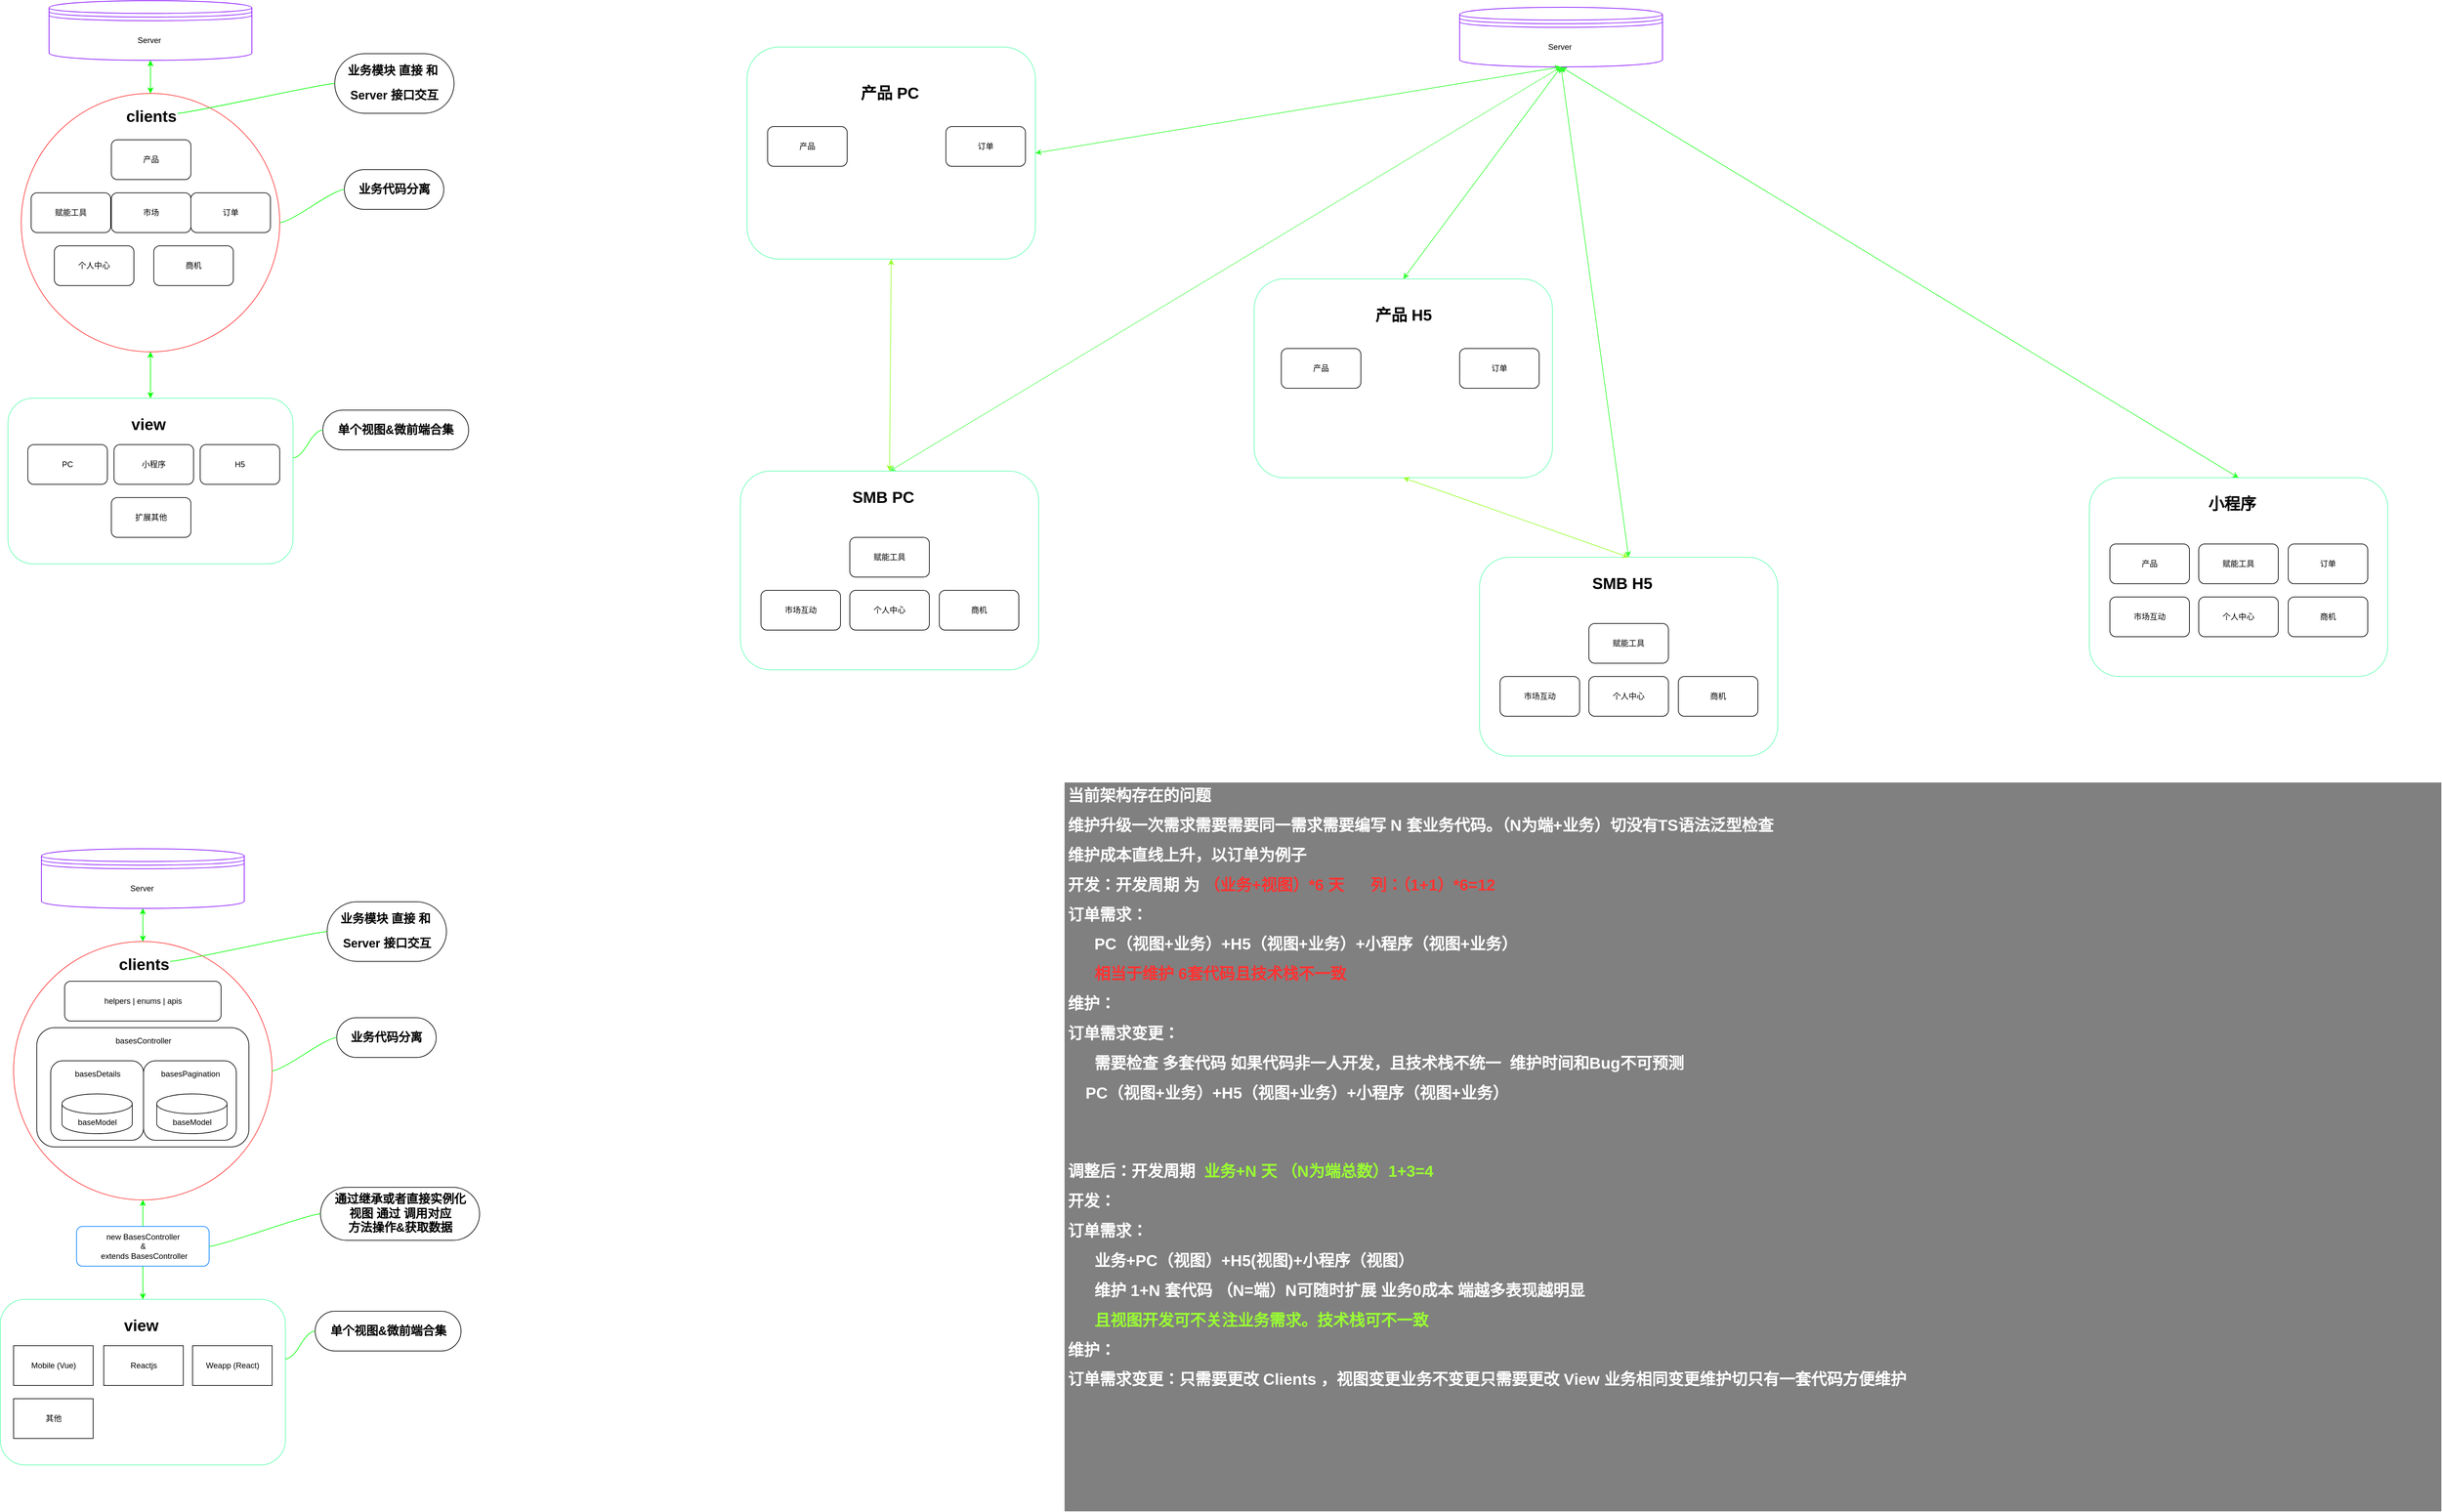 <mxfile>
    <diagram id="yfga_TLR9oVwcaI-TNAI" name="第 1 页">
        <mxGraphModel dx="2140" dy="1635" grid="1" gridSize="10" guides="1" tooltips="1" connect="1" arrows="1" fold="1" page="1" pageScale="1" pageWidth="827" pageHeight="1169" math="0" shadow="0">
            <root>
                <mxCell id="0"/>
                <mxCell id="1" parent="0"/>
                <mxCell id="89" style="edgeStyle=orthogonalEdgeStyle;rounded=0;orthogonalLoop=1;jettySize=auto;html=1;strokeColor=#00FF00;" parent="1" source="76" edge="1">
                    <mxGeometry relative="1" as="geometry">
                        <mxPoint x="275" y="530" as="targetPoint"/>
                    </mxGeometry>
                </mxCell>
                <mxCell id="76" value="" style="rounded=1;whiteSpace=wrap;html=1;strokeColor=#66FFB3;" parent="1" vertex="1">
                    <mxGeometry x="60" y="600" width="430" height="250" as="geometry"/>
                </mxCell>
                <mxCell id="80" style="edgeStyle=orthogonalEdgeStyle;rounded=0;orthogonalLoop=1;jettySize=auto;html=1;entryX=0.5;entryY=0;entryDx=0;entryDy=0;strokeColor=#00FF00;" parent="1" source="26" target="76" edge="1">
                    <mxGeometry relative="1" as="geometry"/>
                </mxCell>
                <mxCell id="88" style="edgeStyle=orthogonalEdgeStyle;rounded=0;orthogonalLoop=1;jettySize=auto;html=1;entryX=0.5;entryY=1;entryDx=0;entryDy=0;strokeColor=#00FF00;" parent="1" source="26" target="51" edge="1">
                    <mxGeometry relative="1" as="geometry"/>
                </mxCell>
                <object label="" id="26">
                    <mxCell style="ellipse;whiteSpace=wrap;html=1;aspect=fixed;strokeColor=#FF3333;" parent="1" vertex="1">
                        <mxGeometry x="80" y="140" width="390" height="390" as="geometry"/>
                    </mxCell>
                </object>
                <mxCell id="28" value="&lt;h1&gt;view&amp;nbsp;&lt;/h1&gt;" style="text;html=1;resizable=0;autosize=1;align=center;verticalAlign=middle;points=[];fillColor=none;strokeColor=none;rounded=0;" parent="1" vertex="1">
                    <mxGeometry x="240" y="615" width="70" height="50" as="geometry"/>
                </mxCell>
                <mxCell id="52" style="edgeStyle=orthogonalEdgeStyle;rounded=0;orthogonalLoop=1;jettySize=auto;html=1;entryX=0.5;entryY=0;entryDx=0;entryDy=0;strokeColor=#00FF00;" parent="1" source="51" target="26" edge="1">
                    <mxGeometry relative="1" as="geometry"/>
                </mxCell>
                <mxCell id="51" value="Server&amp;nbsp;" style="shape=datastore;whiteSpace=wrap;html=1;strokeColor=#7F00FF;" parent="1" vertex="1">
                    <mxGeometry x="122" width="306" height="90" as="geometry"/>
                </mxCell>
                <mxCell id="81" value="&lt;h1&gt;clients&lt;/h1&gt;" style="text;html=1;resizable=0;autosize=1;align=center;verticalAlign=middle;points=[];fillColor=none;strokeColor=none;rounded=0;" parent="1" vertex="1">
                    <mxGeometry x="231" y="150" width="90" height="50" as="geometry"/>
                </mxCell>
                <mxCell id="92" value="&lt;h2&gt;业务代码分离&lt;br&gt;&lt;/h2&gt;" style="whiteSpace=wrap;html=1;rounded=1;arcSize=50;align=center;verticalAlign=middle;strokeWidth=1;autosize=1;spacing=4;treeFolding=1;treeMoving=1;newEdgeStyle={&quot;edgeStyle&quot;:&quot;entityRelationEdgeStyle&quot;,&quot;startArrow&quot;:&quot;none&quot;,&quot;endArrow&quot;:&quot;none&quot;,&quot;segment&quot;:10,&quot;curved&quot;:1};" parent="1" vertex="1">
                    <mxGeometry x="567.5" y="255" width="150" height="60" as="geometry"/>
                </mxCell>
                <mxCell id="93" value="" style="edgeStyle=entityRelationEdgeStyle;startArrow=none;endArrow=none;segment=10;curved=1;strokeColor=#00FF00;" parent="1" source="26" target="92" edge="1">
                    <mxGeometry relative="1" as="geometry">
                        <mxPoint x="452" y="260" as="sourcePoint"/>
                    </mxGeometry>
                </mxCell>
                <mxCell id="94" value="&lt;h2&gt;业务模块 直接 和&amp;nbsp;&lt;/h2&gt;&lt;h2&gt;Server 接口交互&lt;/h2&gt;" style="whiteSpace=wrap;html=1;rounded=1;arcSize=50;align=center;verticalAlign=middle;strokeWidth=1;autosize=1;spacing=4;treeFolding=1;treeMoving=1;newEdgeStyle={&quot;edgeStyle&quot;:&quot;entityRelationEdgeStyle&quot;,&quot;startArrow&quot;:&quot;none&quot;,&quot;endArrow&quot;:&quot;none&quot;,&quot;segment&quot;:10,&quot;curved&quot;:1};" parent="1" vertex="1">
                    <mxGeometry x="553" y="80" width="180" height="90" as="geometry"/>
                </mxCell>
                <mxCell id="95" value="" style="edgeStyle=entityRelationEdgeStyle;startArrow=none;endArrow=none;segment=10;curved=1;strokeColor=#00FF00;" parent="1" target="94" edge="1">
                    <mxGeometry relative="1" as="geometry">
                        <mxPoint x="316" y="170" as="sourcePoint"/>
                    </mxGeometry>
                </mxCell>
                <mxCell id="97" value="&lt;h2&gt;单个视图&amp;amp;微前端合集&lt;/h2&gt;" style="whiteSpace=wrap;html=1;rounded=1;arcSize=50;align=center;verticalAlign=middle;strokeWidth=1;autosize=1;spacing=4;treeFolding=1;treeMoving=1;newEdgeStyle={&quot;edgeStyle&quot;:&quot;entityRelationEdgeStyle&quot;,&quot;startArrow&quot;:&quot;none&quot;,&quot;endArrow&quot;:&quot;none&quot;,&quot;segment&quot;:10,&quot;curved&quot;:1};" parent="1" vertex="1">
                    <mxGeometry x="535" y="618" width="220" height="60" as="geometry"/>
                </mxCell>
                <mxCell id="98" value="" style="edgeStyle=entityRelationEdgeStyle;startArrow=none;endArrow=none;segment=10;curved=1;strokeColor=#00FF00;" parent="1" target="97" edge="1">
                    <mxGeometry relative="1" as="geometry">
                        <mxPoint x="490" y="690" as="sourcePoint"/>
                    </mxGeometry>
                </mxCell>
                <mxCell id="99" value="产品" style="rounded=1;whiteSpace=wrap;html=1;" parent="1" vertex="1">
                    <mxGeometry x="216" y="210" width="120" height="60" as="geometry"/>
                </mxCell>
                <mxCell id="100" value="赋能工具" style="rounded=1;whiteSpace=wrap;html=1;" parent="1" vertex="1">
                    <mxGeometry x="95" y="290" width="120" height="60" as="geometry"/>
                </mxCell>
                <mxCell id="101" value="市场" style="rounded=1;whiteSpace=wrap;html=1;" parent="1" vertex="1">
                    <mxGeometry x="216" y="290" width="120" height="60" as="geometry"/>
                </mxCell>
                <mxCell id="102" value="订单" style="rounded=1;whiteSpace=wrap;html=1;" parent="1" vertex="1">
                    <mxGeometry x="336" y="290" width="120" height="60" as="geometry"/>
                </mxCell>
                <mxCell id="103" value="个人中心" style="rounded=1;whiteSpace=wrap;html=1;" parent="1" vertex="1">
                    <mxGeometry x="130" y="370" width="120" height="60" as="geometry"/>
                </mxCell>
                <mxCell id="104" value="PC" style="rounded=1;whiteSpace=wrap;html=1;" parent="1" vertex="1">
                    <mxGeometry x="90" y="670" width="120" height="60" as="geometry"/>
                </mxCell>
                <mxCell id="105" value="小程序" style="rounded=1;whiteSpace=wrap;html=1;" parent="1" vertex="1">
                    <mxGeometry x="220" y="670" width="120" height="60" as="geometry"/>
                </mxCell>
                <mxCell id="106" value="H5" style="rounded=1;whiteSpace=wrap;html=1;" parent="1" vertex="1">
                    <mxGeometry x="350" y="670" width="120" height="60" as="geometry"/>
                </mxCell>
                <mxCell id="107" value="扩展其他" style="rounded=1;whiteSpace=wrap;html=1;" parent="1" vertex="1">
                    <mxGeometry x="216" y="750" width="120" height="60" as="geometry"/>
                </mxCell>
                <mxCell id="108" value="Server&amp;nbsp;" style="shape=datastore;whiteSpace=wrap;html=1;strokeColor=#7F00FF;" parent="1" vertex="1">
                    <mxGeometry x="2250" y="10" width="306" height="90" as="geometry"/>
                </mxCell>
                <mxCell id="109" value="" style="rounded=1;whiteSpace=wrap;html=1;strokeColor=#66FFB3;" parent="1" vertex="1">
                    <mxGeometry x="1165" y="710" width="450" height="300" as="geometry"/>
                </mxCell>
                <mxCell id="113" value="赋能工具" style="rounded=1;whiteSpace=wrap;html=1;" parent="1" vertex="1">
                    <mxGeometry x="1330" y="810" width="120" height="60" as="geometry"/>
                </mxCell>
                <mxCell id="114" value="市场互动" style="rounded=1;whiteSpace=wrap;html=1;" parent="1" vertex="1">
                    <mxGeometry x="1196" y="890" width="120" height="60" as="geometry"/>
                </mxCell>
                <mxCell id="116" value="个人中心" style="rounded=1;whiteSpace=wrap;html=1;" parent="1" vertex="1">
                    <mxGeometry x="1330" y="890" width="120" height="60" as="geometry"/>
                </mxCell>
                <mxCell id="117" value="SMB PC" style="text;strokeColor=none;fillColor=none;html=1;fontSize=24;fontStyle=1;verticalAlign=middle;align=center;" parent="1" vertex="1">
                    <mxGeometry x="1330" y="730" width="100" height="40" as="geometry"/>
                </mxCell>
                <mxCell id="121" value="商机" style="rounded=1;whiteSpace=wrap;html=1;" parent="1" vertex="1">
                    <mxGeometry x="1465" y="890" width="120" height="60" as="geometry"/>
                </mxCell>
                <mxCell id="122" value="商机" style="rounded=1;whiteSpace=wrap;html=1;" parent="1" vertex="1">
                    <mxGeometry x="280" y="370" width="120" height="60" as="geometry"/>
                </mxCell>
                <mxCell id="124" value="" style="rounded=1;whiteSpace=wrap;html=1;strokeColor=#66FFB3;" parent="1" vertex="1">
                    <mxGeometry x="2280" y="840" width="450" height="300" as="geometry"/>
                </mxCell>
                <mxCell id="125" value="SMB H5" style="text;strokeColor=none;fillColor=none;html=1;fontSize=24;fontStyle=1;verticalAlign=middle;align=center;" parent="1" vertex="1">
                    <mxGeometry x="2445" y="860" width="100" height="40" as="geometry"/>
                </mxCell>
                <mxCell id="127" value="市场互动" style="rounded=1;whiteSpace=wrap;html=1;" parent="1" vertex="1">
                    <mxGeometry x="2311" y="1020" width="120" height="60" as="geometry"/>
                </mxCell>
                <mxCell id="128" value="个人中心" style="rounded=1;whiteSpace=wrap;html=1;" parent="1" vertex="1">
                    <mxGeometry x="2445" y="1020" width="120" height="60" as="geometry"/>
                </mxCell>
                <mxCell id="129" value="赋能工具" style="rounded=1;whiteSpace=wrap;html=1;" parent="1" vertex="1">
                    <mxGeometry x="2445" y="940" width="120" height="60" as="geometry"/>
                </mxCell>
                <mxCell id="131" value="商机" style="rounded=1;whiteSpace=wrap;html=1;" parent="1" vertex="1">
                    <mxGeometry x="2580" y="1020" width="120" height="60" as="geometry"/>
                </mxCell>
                <mxCell id="132" value="" style="rounded=1;whiteSpace=wrap;html=1;strokeColor=#66FFB3;" parent="1" vertex="1">
                    <mxGeometry x="3200" y="720" width="450" height="300" as="geometry"/>
                </mxCell>
                <mxCell id="133" value="小程序" style="text;strokeColor=none;fillColor=none;html=1;fontSize=24;fontStyle=1;verticalAlign=middle;align=center;" parent="1" vertex="1">
                    <mxGeometry x="3365" y="740" width="100" height="40" as="geometry"/>
                </mxCell>
                <mxCell id="134" value="产品" style="rounded=1;whiteSpace=wrap;html=1;" parent="1" vertex="1">
                    <mxGeometry x="3231" y="820" width="120" height="60" as="geometry"/>
                </mxCell>
                <mxCell id="135" value="市场互动" style="rounded=1;whiteSpace=wrap;html=1;" parent="1" vertex="1">
                    <mxGeometry x="3231" y="900" width="120" height="60" as="geometry"/>
                </mxCell>
                <mxCell id="136" value="个人中心" style="rounded=1;whiteSpace=wrap;html=1;" parent="1" vertex="1">
                    <mxGeometry x="3365" y="900" width="120" height="60" as="geometry"/>
                </mxCell>
                <mxCell id="137" value="赋能工具" style="rounded=1;whiteSpace=wrap;html=1;" parent="1" vertex="1">
                    <mxGeometry x="3365" y="820" width="120" height="60" as="geometry"/>
                </mxCell>
                <mxCell id="138" value="订单" style="rounded=1;whiteSpace=wrap;html=1;" parent="1" vertex="1">
                    <mxGeometry x="3500" y="820" width="120" height="60" as="geometry"/>
                </mxCell>
                <mxCell id="139" value="商机" style="rounded=1;whiteSpace=wrap;html=1;" parent="1" vertex="1">
                    <mxGeometry x="3500" y="900" width="120" height="60" as="geometry"/>
                </mxCell>
                <mxCell id="141" value="" style="rounded=1;whiteSpace=wrap;html=1;strokeColor=#66FFB3;" parent="1" vertex="1">
                    <mxGeometry x="1175" y="70" width="435" height="320" as="geometry"/>
                </mxCell>
                <mxCell id="142" value="产品" style="rounded=1;whiteSpace=wrap;html=1;" parent="1" vertex="1">
                    <mxGeometry x="1206" y="190" width="120" height="60" as="geometry"/>
                </mxCell>
                <mxCell id="143" value="订单" style="rounded=1;whiteSpace=wrap;html=1;" parent="1" vertex="1">
                    <mxGeometry x="1475" y="190" width="120" height="60" as="geometry"/>
                </mxCell>
                <mxCell id="144" value="产品 PC" style="text;strokeColor=none;fillColor=none;html=1;fontSize=24;fontStyle=1;verticalAlign=middle;align=center;" parent="1" vertex="1">
                    <mxGeometry x="1340" y="120" width="100" height="40" as="geometry"/>
                </mxCell>
                <mxCell id="145" value="" style="rounded=1;whiteSpace=wrap;html=1;strokeColor=#66FFB3;" parent="1" vertex="1">
                    <mxGeometry x="1940" y="420" width="450" height="300" as="geometry"/>
                </mxCell>
                <mxCell id="146" value="产品" style="rounded=1;whiteSpace=wrap;html=1;" parent="1" vertex="1">
                    <mxGeometry x="1981" y="525" width="120" height="60" as="geometry"/>
                </mxCell>
                <mxCell id="147" value="订单" style="rounded=1;whiteSpace=wrap;html=1;" parent="1" vertex="1">
                    <mxGeometry x="2250" y="525" width="120" height="60" as="geometry"/>
                </mxCell>
                <mxCell id="148" value="产品 H5" style="text;strokeColor=none;fillColor=none;html=1;fontSize=24;fontStyle=1;verticalAlign=middle;align=center;" parent="1" vertex="1">
                    <mxGeometry x="2115" y="455" width="100" height="40" as="geometry"/>
                </mxCell>
                <mxCell id="149" value="" style="endArrow=classic;startArrow=classic;html=1;exitX=0.5;exitY=0;exitDx=0;exitDy=0;entryX=0.5;entryY=1;entryDx=0;entryDy=0;fillColor=#33FF33;strokeColor=#66FF66;" parent="1" source="109" target="108" edge="1">
                    <mxGeometry width="50" height="50" relative="1" as="geometry">
                        <mxPoint x="1580" y="520" as="sourcePoint"/>
                        <mxPoint x="1630" y="470" as="targetPoint"/>
                    </mxGeometry>
                </mxCell>
                <mxCell id="150" value="" style="endArrow=classic;startArrow=classic;html=1;entryX=0.5;entryY=1;entryDx=0;entryDy=0;strokeColor=#33FF33;exitX=1;exitY=0.5;exitDx=0;exitDy=0;" parent="1" source="141" target="108" edge="1">
                    <mxGeometry width="50" height="50" relative="1" as="geometry">
                        <mxPoint x="1610" y="100" as="sourcePoint"/>
                        <mxPoint x="2400" y="100" as="targetPoint"/>
                    </mxGeometry>
                </mxCell>
                <mxCell id="151" value="" style="endArrow=classic;startArrow=classic;html=1;exitX=0.5;exitY=0;exitDx=0;exitDy=0;entryX=0.5;entryY=1;entryDx=0;entryDy=0;strokeColor=#33FF33;" parent="1" source="145" target="108" edge="1">
                    <mxGeometry width="50" height="50" relative="1" as="geometry">
                        <mxPoint x="2490" y="350" as="sourcePoint"/>
                        <mxPoint x="2400" y="90" as="targetPoint"/>
                    </mxGeometry>
                </mxCell>
                <mxCell id="152" value="" style="endArrow=classic;startArrow=classic;html=1;entryX=0.5;entryY=1;entryDx=0;entryDy=0;exitX=0.5;exitY=0;exitDx=0;exitDy=0;strokeColor=#33FF33;" parent="1" source="124" target="108" edge="1">
                    <mxGeometry width="50" height="50" relative="1" as="geometry">
                        <mxPoint x="2490" y="350" as="sourcePoint"/>
                        <mxPoint x="2540" y="300" as="targetPoint"/>
                    </mxGeometry>
                </mxCell>
                <mxCell id="153" value="" style="endArrow=classic;startArrow=classic;html=1;entryX=0.5;entryY=0;entryDx=0;entryDy=0;exitX=0.5;exitY=1;exitDx=0;exitDy=0;strokeColor=#33FF33;" parent="1" source="108" target="132" edge="1">
                    <mxGeometry width="50" height="50" relative="1" as="geometry">
                        <mxPoint x="2410" y="110" as="sourcePoint"/>
                        <mxPoint x="3130" y="150" as="targetPoint"/>
                    </mxGeometry>
                </mxCell>
                <mxCell id="156" value="&lt;h1&gt;&lt;font color=&quot;#ffffff&quot;&gt;当前架构存在的问题&lt;/font&gt;&lt;/h1&gt;&lt;h1&gt;&lt;font color=&quot;#ffffff&quot;&gt;维护升级一次需求需要需要同一需求需要编写 N 套业务代码。（N为端+业务）切没有TS语法泛型检查&lt;/font&gt;&lt;/h1&gt;&lt;h1&gt;&lt;font color=&quot;#ffffff&quot;&gt;维护成本直线上升，以订单为例子&lt;/font&gt;&lt;/h1&gt;&lt;h1&gt;&lt;font color=&quot;#ffffff&quot;&gt;开发：开发周期 为 &lt;/font&gt;&lt;font color=&quot;#ff3333&quot;&gt;（业务+视图）*6 天&amp;nbsp; &amp;nbsp; &amp;nbsp; 列：（1+1）*6=12&lt;/font&gt;&lt;/h1&gt;&lt;h1&gt;&lt;font color=&quot;#ffffff&quot;&gt;订单需求：&lt;/font&gt;&lt;/h1&gt;&lt;blockquote style=&quot;margin: 0 0 0 40px ; border: none ; padding: 0px&quot;&gt;&lt;h1&gt;&lt;font color=&quot;#ffffff&quot;&gt;PC（视图+业务）+H5（视图+业务）+小程序（视图+业务）&lt;/font&gt;&lt;/h1&gt;&lt;h1&gt;&lt;font color=&quot;#ff3333&quot;&gt;相当于维护 6套代码且技术栈不一致&lt;/font&gt;&lt;/h1&gt;&lt;/blockquote&gt;&lt;h1&gt;&lt;font color=&quot;#ffffff&quot;&gt;维护：&lt;/font&gt;&lt;/h1&gt;&lt;h1&gt;&lt;font color=&quot;#ffffff&quot;&gt;订单需求变更：&lt;/font&gt;&lt;/h1&gt;&lt;blockquote style=&quot;margin: 0 0 0 40px ; border: none ; padding: 0px&quot;&gt;&lt;h1&gt;&lt;font color=&quot;#ffffff&quot;&gt;需要检查 多套代码 如果代码非一人开发，且技术栈不统一&amp;nbsp; 维护时间和Bug不可预测&lt;/font&gt;&lt;/h1&gt;&lt;/blockquote&gt;&lt;h1&gt;&lt;font color=&quot;#ffffff&quot;&gt;&amp;nbsp; &amp;nbsp; PC（视图+业务）+H5（视图+业务）+小程序（视图+业务）&lt;/font&gt;&lt;/h1&gt;&lt;div&gt;&lt;font color=&quot;#ffffff&quot;&gt;&lt;br&gt;&lt;/font&gt;&lt;/div&gt;&lt;div&gt;&lt;font color=&quot;#ffffff&quot;&gt;&lt;br&gt;&lt;/font&gt;&lt;/div&gt;&lt;div&gt;&lt;font color=&quot;#ffffff&quot;&gt;&lt;br&gt;&lt;/font&gt;&lt;/div&gt;&lt;div&gt;&lt;font color=&quot;#ffffff&quot;&gt;&lt;br&gt;&lt;/font&gt;&lt;/div&gt;&lt;h1&gt;&lt;font color=&quot;#ffffff&quot;&gt;调整后：开发周期&amp;nbsp;&lt;/font&gt;&lt;font color=&quot;#99ff33&quot;&gt; 业务+N 天 （N为端总数）1+3=4&lt;/font&gt;&lt;/h1&gt;&lt;h1&gt;&lt;font color=&quot;#ffffff&quot;&gt;开发：&lt;/font&gt;&lt;/h1&gt;&lt;h1&gt;&lt;font color=&quot;#ffffff&quot;&gt;订单需求：&lt;/font&gt;&lt;/h1&gt;&lt;blockquote style=&quot;margin: 0 0 0 40px ; border: none ; padding: 0px&quot;&gt;&lt;h1&gt;&lt;font color=&quot;#ffffff&quot;&gt;业务+PC（视图）+H5(视图)+小程序（视图）&lt;/font&gt;&lt;/h1&gt;&lt;h1&gt;&lt;font color=&quot;#ffffff&quot;&gt;维护 1+N 套代码 （N=端）N可随时扩展 业务0成本 端越多表现越明显&lt;/font&gt;&lt;/h1&gt;&lt;h1&gt;&lt;font color=&quot;#99ff33&quot;&gt;且视图开发可不关注业务需求。技术栈可不一致&lt;/font&gt;&lt;/h1&gt;&lt;/blockquote&gt;&lt;h1&gt;&lt;font color=&quot;#ffffff&quot;&gt;维护：&lt;/font&gt;&lt;/h1&gt;&lt;h1&gt;&lt;font color=&quot;#ffffff&quot;&gt;订单需求变更：只需要更改 Clients ，视图变更业务不变更只需要更改 View 业务相同变更维护切只有一套代码方便维护&lt;/font&gt;&lt;/h1&gt;" style="text;html=1;strokeColor=none;fillColor=#808080;spacing=5;spacingTop=-20;whiteSpace=wrap;overflow=hidden;rounded=0;" parent="1" vertex="1">
                    <mxGeometry x="1654" y="1180" width="2077" height="1100" as="geometry"/>
                </mxCell>
                <mxCell id="281" style="edgeStyle=orthogonalEdgeStyle;rounded=0;orthogonalLoop=1;jettySize=auto;html=1;strokeColor=#00FF00;" parent="1" source="282" edge="1">
                    <mxGeometry relative="1" as="geometry">
                        <mxPoint x="263.5" y="1810" as="targetPoint"/>
                    </mxGeometry>
                </mxCell>
                <mxCell id="282" value="" style="rounded=1;whiteSpace=wrap;html=1;strokeColor=#66FFB3;" parent="1" vertex="1">
                    <mxGeometry x="48.5" y="1960" width="430" height="250" as="geometry"/>
                </mxCell>
                <mxCell id="283" style="edgeStyle=orthogonalEdgeStyle;rounded=0;orthogonalLoop=1;jettySize=auto;html=1;entryX=0.5;entryY=0;entryDx=0;entryDy=0;strokeColor=#00FF00;" parent="1" source="285" target="282" edge="1">
                    <mxGeometry relative="1" as="geometry"/>
                </mxCell>
                <mxCell id="284" style="edgeStyle=orthogonalEdgeStyle;rounded=0;orthogonalLoop=1;jettySize=auto;html=1;entryX=0.5;entryY=1;entryDx=0;entryDy=0;strokeColor=#00FF00;" parent="1" source="285" target="301" edge="1">
                    <mxGeometry relative="1" as="geometry"/>
                </mxCell>
                <object label="" id="285">
                    <mxCell style="ellipse;whiteSpace=wrap;html=1;aspect=fixed;strokeColor=#FF3333;" parent="1" vertex="1">
                        <mxGeometry x="68.5" y="1420" width="390" height="390" as="geometry"/>
                    </mxCell>
                </object>
                <mxCell id="286" value="&lt;h1&gt;view&amp;nbsp;&lt;/h1&gt;" style="text;html=1;resizable=0;autosize=1;align=center;verticalAlign=middle;points=[];fillColor=none;strokeColor=none;rounded=0;" parent="1" vertex="1">
                    <mxGeometry x="228.5" y="1975" width="70" height="50" as="geometry"/>
                </mxCell>
                <mxCell id="287" value="" style="rounded=1;whiteSpace=wrap;html=1;" parent="1" vertex="1">
                    <mxGeometry x="103.5" y="1550" width="320" height="180" as="geometry"/>
                </mxCell>
                <mxCell id="288" value="" style="rounded=1;whiteSpace=wrap;html=1;" parent="1" vertex="1">
                    <mxGeometry x="124.5" y="1600" width="140" height="120" as="geometry"/>
                </mxCell>
                <mxCell id="289" value="" style="rounded=1;whiteSpace=wrap;html=1;" parent="1" vertex="1">
                    <mxGeometry x="264.5" y="1600" width="140" height="120" as="geometry"/>
                </mxCell>
                <mxCell id="290" value="helpers |&amp;nbsp;enums |&amp;nbsp;apis" style="rounded=1;whiteSpace=wrap;html=1;" parent="1" vertex="1">
                    <mxGeometry x="145.5" y="1480" width="236" height="60" as="geometry"/>
                </mxCell>
                <mxCell id="291" value="basesController" style="text;html=1;resizable=0;autosize=1;align=center;verticalAlign=middle;points=[];fillColor=none;strokeColor=none;rounded=0;" parent="1" vertex="1">
                    <mxGeometry x="213.5" y="1560" width="100" height="20" as="geometry"/>
                </mxCell>
                <mxCell id="292" value="basesDetails" style="text;html=1;resizable=0;autosize=1;align=center;verticalAlign=middle;points=[];fillColor=none;strokeColor=none;rounded=0;" parent="1" vertex="1">
                    <mxGeometry x="154.5" y="1610" width="80" height="20" as="geometry"/>
                </mxCell>
                <mxCell id="293" value="basesPagination" style="text;html=1;resizable=0;autosize=1;align=center;verticalAlign=middle;points=[];fillColor=none;strokeColor=none;rounded=0;" parent="1" vertex="1">
                    <mxGeometry x="284.5" y="1610" width="100" height="20" as="geometry"/>
                </mxCell>
                <mxCell id="294" value="baseModel" style="shape=cylinder3;whiteSpace=wrap;html=1;boundedLbl=1;backgroundOutline=1;size=15;" parent="1" vertex="1">
                    <mxGeometry x="141.5" y="1650" width="106" height="60" as="geometry"/>
                </mxCell>
                <mxCell id="295" value="baseModel" style="shape=cylinder3;whiteSpace=wrap;html=1;boundedLbl=1;backgroundOutline=1;size=15;" parent="1" vertex="1">
                    <mxGeometry x="284.5" y="1650" width="106" height="60" as="geometry"/>
                </mxCell>
                <mxCell id="296" value="Mobile (Vue)" style="whiteSpace=wrap;html=1;" parent="1" vertex="1">
                    <mxGeometry x="68.5" y="2030" width="120" height="60" as="geometry"/>
                </mxCell>
                <mxCell id="297" value="Reactjs" style="whiteSpace=wrap;html=1;" parent="1" vertex="1">
                    <mxGeometry x="204.5" y="2030" width="120" height="60" as="geometry"/>
                </mxCell>
                <mxCell id="298" value="Weapp (React)" style="whiteSpace=wrap;html=1;" parent="1" vertex="1">
                    <mxGeometry x="338.5" y="2030" width="120" height="60" as="geometry"/>
                </mxCell>
                <mxCell id="299" value="new BasesController&lt;br&gt;&amp;amp;&lt;br&gt;&amp;nbsp;extends BasesController" style="rounded=1;whiteSpace=wrap;html=1;strokeColor=#007FFF;" parent="1" vertex="1">
                    <mxGeometry x="163.5" y="1850" width="200" height="60" as="geometry"/>
                </mxCell>
                <mxCell id="300" style="edgeStyle=orthogonalEdgeStyle;rounded=0;orthogonalLoop=1;jettySize=auto;html=1;entryX=0.5;entryY=0;entryDx=0;entryDy=0;strokeColor=#00FF00;" parent="1" source="301" target="285" edge="1">
                    <mxGeometry relative="1" as="geometry"/>
                </mxCell>
                <mxCell id="301" value="Server&amp;nbsp;" style="shape=datastore;whiteSpace=wrap;html=1;strokeColor=#7F00FF;" parent="1" vertex="1">
                    <mxGeometry x="110.5" y="1280" width="306" height="90" as="geometry"/>
                </mxCell>
                <mxCell id="302" value="&lt;h1&gt;clients&lt;/h1&gt;" style="text;html=1;resizable=0;autosize=1;align=center;verticalAlign=middle;points=[];fillColor=none;strokeColor=none;rounded=0;" parent="1" vertex="1">
                    <mxGeometry x="219.5" y="1430" width="90" height="50" as="geometry"/>
                </mxCell>
                <mxCell id="303" value="&lt;h2&gt;通过继承或者直接实例化&lt;br&gt;视图 通过 调用对应&lt;br&gt;方法操作&amp;amp;获取数据&lt;/h2&gt;" style="whiteSpace=wrap;html=1;rounded=1;arcSize=50;align=center;verticalAlign=middle;strokeWidth=1;autosize=1;spacing=4;treeFolding=1;treeMoving=1;newEdgeStyle={&quot;edgeStyle&quot;:&quot;entityRelationEdgeStyle&quot;,&quot;startArrow&quot;:&quot;none&quot;,&quot;endArrow&quot;:&quot;none&quot;,&quot;segment&quot;:10,&quot;curved&quot;:1};" parent="1" vertex="1">
                    <mxGeometry x="531.5" y="1791" width="240" height="80" as="geometry"/>
                </mxCell>
                <mxCell id="304" value="" style="edgeStyle=entityRelationEdgeStyle;startArrow=none;endArrow=none;segment=10;curved=1;strokeColor=#00FF00;" parent="1" target="303" edge="1">
                    <mxGeometry relative="1" as="geometry">
                        <mxPoint x="363.5" y="1880" as="sourcePoint"/>
                    </mxGeometry>
                </mxCell>
                <mxCell id="305" value="&lt;h2&gt;业务代码分离&lt;br&gt;&lt;/h2&gt;" style="whiteSpace=wrap;html=1;rounded=1;arcSize=50;align=center;verticalAlign=middle;strokeWidth=1;autosize=1;spacing=4;treeFolding=1;treeMoving=1;newEdgeStyle={&quot;edgeStyle&quot;:&quot;entityRelationEdgeStyle&quot;,&quot;startArrow&quot;:&quot;none&quot;,&quot;endArrow&quot;:&quot;none&quot;,&quot;segment&quot;:10,&quot;curved&quot;:1};" parent="1" vertex="1">
                    <mxGeometry x="556" y="1535" width="150" height="60" as="geometry"/>
                </mxCell>
                <mxCell id="306" value="" style="edgeStyle=entityRelationEdgeStyle;startArrow=none;endArrow=none;segment=10;curved=1;strokeColor=#00FF00;" parent="1" source="285" target="305" edge="1">
                    <mxGeometry relative="1" as="geometry">
                        <mxPoint x="440.5" y="1540" as="sourcePoint"/>
                    </mxGeometry>
                </mxCell>
                <mxCell id="307" value="&lt;h2&gt;业务模块 直接 和&amp;nbsp;&lt;/h2&gt;&lt;h2&gt;Server 接口交互&lt;/h2&gt;" style="whiteSpace=wrap;html=1;rounded=1;arcSize=50;align=center;verticalAlign=middle;strokeWidth=1;autosize=1;spacing=4;treeFolding=1;treeMoving=1;newEdgeStyle={&quot;edgeStyle&quot;:&quot;entityRelationEdgeStyle&quot;,&quot;startArrow&quot;:&quot;none&quot;,&quot;endArrow&quot;:&quot;none&quot;,&quot;segment&quot;:10,&quot;curved&quot;:1};" parent="1" vertex="1">
                    <mxGeometry x="541.5" y="1360" width="180" height="90" as="geometry"/>
                </mxCell>
                <mxCell id="308" value="" style="edgeStyle=entityRelationEdgeStyle;startArrow=none;endArrow=none;segment=10;curved=1;strokeColor=#00FF00;" parent="1" target="307" edge="1">
                    <mxGeometry relative="1" as="geometry">
                        <mxPoint x="304.5" y="1450" as="sourcePoint"/>
                    </mxGeometry>
                </mxCell>
                <mxCell id="309" value="其他" style="whiteSpace=wrap;html=1;" parent="1" vertex="1">
                    <mxGeometry x="68.5" y="2110" width="120" height="60" as="geometry"/>
                </mxCell>
                <mxCell id="310" value="&lt;h2&gt;单个视图&amp;amp;微前端合集&lt;/h2&gt;" style="whiteSpace=wrap;html=1;rounded=1;arcSize=50;align=center;verticalAlign=middle;strokeWidth=1;autosize=1;spacing=4;treeFolding=1;treeMoving=1;newEdgeStyle={&quot;edgeStyle&quot;:&quot;entityRelationEdgeStyle&quot;,&quot;startArrow&quot;:&quot;none&quot;,&quot;endArrow&quot;:&quot;none&quot;,&quot;segment&quot;:10,&quot;curved&quot;:1};" parent="1" vertex="1">
                    <mxGeometry x="523.5" y="1978" width="220" height="60" as="geometry"/>
                </mxCell>
                <mxCell id="311" value="" style="edgeStyle=entityRelationEdgeStyle;startArrow=none;endArrow=none;segment=10;curved=1;strokeColor=#00FF00;" parent="1" target="310" edge="1">
                    <mxGeometry relative="1" as="geometry">
                        <mxPoint x="478.5" y="2050" as="sourcePoint"/>
                    </mxGeometry>
                </mxCell>
                <mxCell id="312" value="&lt;h1&gt;&lt;font color=&quot;#ffffff&quot;&gt;内部结构&lt;/font&gt;&lt;/h1&gt;" style="text;html=1;strokeColor=none;fillColor=none;align=center;verticalAlign=middle;whiteSpace=wrap;rounded=0;" parent="1" vertex="1">
                    <mxGeometry x="123.5" y="1190" width="466.5" height="90" as="geometry"/>
                </mxCell>
                <mxCell id="313" value="" style="endArrow=classic;startArrow=classic;html=1;entryX=0.5;entryY=1;entryDx=0;entryDy=0;exitX=0.5;exitY=0;exitDx=0;exitDy=0;strokeColor=#99FF33;" parent="1" source="109" target="141" edge="1">
                    <mxGeometry width="50" height="50" relative="1" as="geometry">
                        <mxPoint x="2480" y="580" as="sourcePoint"/>
                        <mxPoint x="2530" y="530" as="targetPoint"/>
                    </mxGeometry>
                </mxCell>
                <mxCell id="314" value="" style="endArrow=classic;startArrow=classic;html=1;strokeColor=#99FF33;entryX=0.5;entryY=0;entryDx=0;entryDy=0;exitX=0.5;exitY=1;exitDx=0;exitDy=0;" parent="1" source="145" target="124" edge="1">
                    <mxGeometry width="50" height="50" relative="1" as="geometry">
                        <mxPoint x="2180" y="600" as="sourcePoint"/>
                        <mxPoint x="2230" y="550" as="targetPoint"/>
                    </mxGeometry>
                </mxCell>
            </root>
        </mxGraphModel>
    </diagram>
</mxfile>